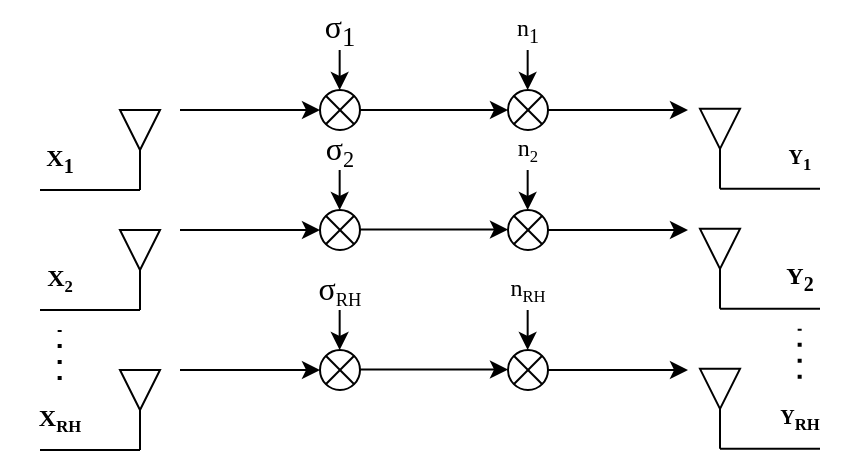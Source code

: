 <mxfile version="17.4.6" type="github">
  <diagram id="oGC73x8_xf8aisnfsJaX" name="Page-1">
    <mxGraphModel dx="593" dy="313" grid="1" gridSize="10" guides="1" tooltips="1" connect="1" arrows="1" fold="1" page="1" pageScale="1" pageWidth="827" pageHeight="1169" math="0" shadow="0">
      <root>
        <mxCell id="0" />
        <mxCell id="1" parent="0" />
        <mxCell id="rLOpum6A_BosYX7l_oW6-1" value="" style="endArrow=none;html=1;rounded=0;" edge="1" parent="1">
          <mxGeometry width="50" height="50" relative="1" as="geometry">
            <mxPoint x="170" y="230" as="sourcePoint" />
            <mxPoint x="220" y="230" as="targetPoint" />
          </mxGeometry>
        </mxCell>
        <mxCell id="rLOpum6A_BosYX7l_oW6-2" value="" style="endArrow=none;html=1;rounded=0;" edge="1" parent="1">
          <mxGeometry width="50" height="50" relative="1" as="geometry">
            <mxPoint x="220" y="230" as="sourcePoint" />
            <mxPoint x="220" y="210" as="targetPoint" />
          </mxGeometry>
        </mxCell>
        <mxCell id="rLOpum6A_BosYX7l_oW6-3" value="" style="triangle;whiteSpace=wrap;html=1;direction=south;" vertex="1" parent="1">
          <mxGeometry x="210" y="190" width="20" height="20" as="geometry" />
        </mxCell>
        <mxCell id="rLOpum6A_BosYX7l_oW6-4" value="" style="endArrow=none;html=1;rounded=0;" edge="1" parent="1">
          <mxGeometry width="50" height="50" relative="1" as="geometry">
            <mxPoint x="170" y="360" as="sourcePoint" />
            <mxPoint x="220" y="360" as="targetPoint" />
          </mxGeometry>
        </mxCell>
        <mxCell id="rLOpum6A_BosYX7l_oW6-5" value="" style="endArrow=none;html=1;rounded=0;" edge="1" parent="1">
          <mxGeometry width="50" height="50" relative="1" as="geometry">
            <mxPoint x="220" y="360" as="sourcePoint" />
            <mxPoint x="220" y="340" as="targetPoint" />
          </mxGeometry>
        </mxCell>
        <mxCell id="rLOpum6A_BosYX7l_oW6-6" value="" style="triangle;whiteSpace=wrap;html=1;direction=south;" vertex="1" parent="1">
          <mxGeometry x="210" y="320" width="20" height="20" as="geometry" />
        </mxCell>
        <mxCell id="rLOpum6A_BosYX7l_oW6-7" value="" style="endArrow=none;html=1;rounded=0;" edge="1" parent="1">
          <mxGeometry width="50" height="50" relative="1" as="geometry">
            <mxPoint x="170" y="290" as="sourcePoint" />
            <mxPoint x="220" y="290" as="targetPoint" />
          </mxGeometry>
        </mxCell>
        <mxCell id="rLOpum6A_BosYX7l_oW6-8" value="" style="endArrow=none;html=1;rounded=0;" edge="1" parent="1">
          <mxGeometry width="50" height="50" relative="1" as="geometry">
            <mxPoint x="220" y="290" as="sourcePoint" />
            <mxPoint x="220" y="270" as="targetPoint" />
          </mxGeometry>
        </mxCell>
        <mxCell id="rLOpum6A_BosYX7l_oW6-9" value="" style="triangle;whiteSpace=wrap;html=1;direction=south;" vertex="1" parent="1">
          <mxGeometry x="210" y="250" width="20" height="20" as="geometry" />
        </mxCell>
        <mxCell id="rLOpum6A_BosYX7l_oW6-10" value="&lt;h4&gt;&lt;font face=&quot;Times New Roman&quot;&gt;X&lt;sub&gt;1&lt;/sub&gt;&lt;/font&gt;&lt;/h4&gt;" style="text;html=1;strokeColor=none;fillColor=none;align=center;verticalAlign=middle;whiteSpace=wrap;rounded=0;" vertex="1" parent="1">
          <mxGeometry x="150" y="200" width="60" height="30" as="geometry" />
        </mxCell>
        <mxCell id="rLOpum6A_BosYX7l_oW6-11" value="&lt;h4&gt;&lt;font face=&quot;Times New Roman&quot;&gt;X&lt;span style=&quot;font-size: 10px&quot;&gt;&lt;sub&gt;2&lt;/sub&gt;&lt;/span&gt;&lt;/font&gt;&lt;/h4&gt;" style="text;html=1;strokeColor=none;fillColor=none;align=center;verticalAlign=middle;whiteSpace=wrap;rounded=0;" vertex="1" parent="1">
          <mxGeometry x="150" y="260" width="60" height="30" as="geometry" />
        </mxCell>
        <mxCell id="rLOpum6A_BosYX7l_oW6-13" value="" style="endArrow=none;dashed=1;html=1;dashPattern=1 3;strokeWidth=2;rounded=0;fontFamily=Times New Roman;" edge="1" parent="1">
          <mxGeometry width="50" height="50" relative="1" as="geometry">
            <mxPoint x="179.83" y="325" as="sourcePoint" />
            <mxPoint x="179.83" y="300" as="targetPoint" />
          </mxGeometry>
        </mxCell>
        <mxCell id="rLOpum6A_BosYX7l_oW6-15" value="&lt;h4&gt;&lt;font face=&quot;Times New Roman&quot;&gt;X&lt;span style=&quot;font-size: 10px&quot;&gt;&lt;sub&gt;RH&lt;/sub&gt;&lt;/span&gt;&lt;/font&gt;&lt;/h4&gt;" style="text;html=1;strokeColor=none;fillColor=none;align=center;verticalAlign=middle;whiteSpace=wrap;rounded=0;" vertex="1" parent="1">
          <mxGeometry x="150" y="330" width="60" height="30" as="geometry" />
        </mxCell>
        <mxCell id="rLOpum6A_BosYX7l_oW6-16" value="" style="endArrow=classic;html=1;rounded=0;fontFamily=Times New Roman;" edge="1" parent="1">
          <mxGeometry width="50" height="50" relative="1" as="geometry">
            <mxPoint x="240" y="190" as="sourcePoint" />
            <mxPoint x="310" y="190" as="targetPoint" />
          </mxGeometry>
        </mxCell>
        <mxCell id="rLOpum6A_BosYX7l_oW6-17" value="" style="endArrow=classic;html=1;rounded=0;fontFamily=Times New Roman;" edge="1" parent="1">
          <mxGeometry width="50" height="50" relative="1" as="geometry">
            <mxPoint x="240" y="250" as="sourcePoint" />
            <mxPoint x="310" y="250" as="targetPoint" />
          </mxGeometry>
        </mxCell>
        <mxCell id="rLOpum6A_BosYX7l_oW6-18" value="" style="endArrow=classic;html=1;rounded=0;fontFamily=Times New Roman;" edge="1" parent="1">
          <mxGeometry width="50" height="50" relative="1" as="geometry">
            <mxPoint x="240" y="320" as="sourcePoint" />
            <mxPoint x="310" y="320" as="targetPoint" />
          </mxGeometry>
        </mxCell>
        <mxCell id="rLOpum6A_BosYX7l_oW6-22" value="" style="endArrow=classic;html=1;rounded=0;fontFamily=Times New Roman;" edge="1" parent="1">
          <mxGeometry width="50" height="50" relative="1" as="geometry">
            <mxPoint x="319.83" y="160" as="sourcePoint" />
            <mxPoint x="319.83" y="180" as="targetPoint" />
          </mxGeometry>
        </mxCell>
        <mxCell id="rLOpum6A_BosYX7l_oW6-23" value="" style="endArrow=classic;html=1;rounded=0;fontFamily=Times New Roman;" edge="1" parent="1">
          <mxGeometry width="50" height="50" relative="1" as="geometry">
            <mxPoint x="319.83" y="220" as="sourcePoint" />
            <mxPoint x="319.83" y="240" as="targetPoint" />
          </mxGeometry>
        </mxCell>
        <mxCell id="rLOpum6A_BosYX7l_oW6-24" value="" style="endArrow=classic;html=1;rounded=0;fontFamily=Times New Roman;" edge="1" parent="1">
          <mxGeometry width="50" height="50" relative="1" as="geometry">
            <mxPoint x="319.83" y="290" as="sourcePoint" />
            <mxPoint x="319.83" y="310" as="targetPoint" />
          </mxGeometry>
        </mxCell>
        <mxCell id="rLOpum6A_BosYX7l_oW6-28" value="" style="shape=sumEllipse;perimeter=ellipsePerimeter;whiteSpace=wrap;html=1;backgroundOutline=1;fontFamily=Times New Roman;" vertex="1" parent="1">
          <mxGeometry x="310" y="180" width="20" height="20" as="geometry" />
        </mxCell>
        <mxCell id="rLOpum6A_BosYX7l_oW6-30" value="" style="shape=sumEllipse;perimeter=ellipsePerimeter;whiteSpace=wrap;html=1;backgroundOutline=1;fontFamily=Times New Roman;" vertex="1" parent="1">
          <mxGeometry x="310" y="240" width="20" height="20" as="geometry" />
        </mxCell>
        <mxCell id="rLOpum6A_BosYX7l_oW6-31" value="" style="shape=sumEllipse;perimeter=ellipsePerimeter;whiteSpace=wrap;html=1;backgroundOutline=1;fontFamily=Times New Roman;" vertex="1" parent="1">
          <mxGeometry x="310" y="310" width="20" height="20" as="geometry" />
        </mxCell>
        <mxCell id="rLOpum6A_BosYX7l_oW6-32" value="&lt;span style=&quot;font-size: 12pt&quot;&gt;σ&lt;sub&gt;1&lt;/sub&gt;&lt;/span&gt;" style="text;html=1;strokeColor=none;fillColor=none;align=center;verticalAlign=middle;whiteSpace=wrap;rounded=0;fontFamily=Times New Roman;" vertex="1" parent="1">
          <mxGeometry x="295" y="140" width="50" height="20" as="geometry" />
        </mxCell>
        <mxCell id="rLOpum6A_BosYX7l_oW6-33" value="&lt;span style=&quot;font-size: 12pt&quot;&gt;σ&lt;/span&gt;&lt;span style=&quot;font-size: 13.333px&quot;&gt;&lt;sub&gt;2&lt;/sub&gt;&lt;/span&gt;" style="text;html=1;strokeColor=none;fillColor=none;align=center;verticalAlign=middle;whiteSpace=wrap;rounded=0;fontFamily=Times New Roman;" vertex="1" parent="1">
          <mxGeometry x="295" y="200" width="50" height="20" as="geometry" />
        </mxCell>
        <mxCell id="rLOpum6A_BosYX7l_oW6-34" value="&lt;span style=&quot;font-size: 12pt&quot;&gt;σ&lt;/span&gt;&lt;span style=&quot;font-size: 11.111px&quot;&gt;&lt;sub&gt;RH&lt;/sub&gt;&lt;/span&gt;" style="text;html=1;strokeColor=none;fillColor=none;align=center;verticalAlign=middle;whiteSpace=wrap;rounded=0;fontFamily=Times New Roman;" vertex="1" parent="1">
          <mxGeometry x="295" y="270" width="50" height="20" as="geometry" />
        </mxCell>
        <mxCell id="rLOpum6A_BosYX7l_oW6-35" value="" style="endArrow=classic;html=1;rounded=0;fontFamily=Times New Roman;entryX=0;entryY=0.5;entryDx=0;entryDy=0;" edge="1" parent="1" target="rLOpum6A_BosYX7l_oW6-38">
          <mxGeometry width="50" height="50" relative="1" as="geometry">
            <mxPoint x="330" y="190" as="sourcePoint" />
            <mxPoint x="400" y="190" as="targetPoint" />
          </mxGeometry>
        </mxCell>
        <mxCell id="rLOpum6A_BosYX7l_oW6-38" value="" style="shape=sumEllipse;perimeter=ellipsePerimeter;whiteSpace=wrap;html=1;backgroundOutline=1;fontFamily=Times New Roman;" vertex="1" parent="1">
          <mxGeometry x="404" y="180" width="20" height="20" as="geometry" />
        </mxCell>
        <mxCell id="rLOpum6A_BosYX7l_oW6-40" value="" style="endArrow=classic;html=1;rounded=0;fontFamily=Times New Roman;entryX=0;entryY=0.5;entryDx=0;entryDy=0;" edge="1" parent="1">
          <mxGeometry width="50" height="50" relative="1" as="geometry">
            <mxPoint x="330" y="249.76" as="sourcePoint" />
            <mxPoint x="404" y="249.76" as="targetPoint" />
          </mxGeometry>
        </mxCell>
        <mxCell id="rLOpum6A_BosYX7l_oW6-41" value="" style="endArrow=classic;html=1;rounded=0;fontFamily=Times New Roman;entryX=0;entryY=0.5;entryDx=0;entryDy=0;" edge="1" parent="1">
          <mxGeometry width="50" height="50" relative="1" as="geometry">
            <mxPoint x="330" y="319.76" as="sourcePoint" />
            <mxPoint x="404" y="319.76" as="targetPoint" />
          </mxGeometry>
        </mxCell>
        <mxCell id="rLOpum6A_BosYX7l_oW6-42" value="" style="shape=sumEllipse;perimeter=ellipsePerimeter;whiteSpace=wrap;html=1;backgroundOutline=1;fontFamily=Times New Roman;" vertex="1" parent="1">
          <mxGeometry x="404" y="240" width="20" height="20" as="geometry" />
        </mxCell>
        <mxCell id="rLOpum6A_BosYX7l_oW6-43" value="" style="shape=sumEllipse;perimeter=ellipsePerimeter;whiteSpace=wrap;html=1;backgroundOutline=1;fontFamily=Times New Roman;" vertex="1" parent="1">
          <mxGeometry x="404" y="310" width="20" height="20" as="geometry" />
        </mxCell>
        <mxCell id="rLOpum6A_BosYX7l_oW6-44" value="" style="endArrow=classic;html=1;rounded=0;fontFamily=Times New Roman;" edge="1" parent="1">
          <mxGeometry width="50" height="50" relative="1" as="geometry">
            <mxPoint x="413.83" y="160" as="sourcePoint" />
            <mxPoint x="413.83" y="180" as="targetPoint" />
          </mxGeometry>
        </mxCell>
        <mxCell id="rLOpum6A_BosYX7l_oW6-45" value="" style="endArrow=classic;html=1;rounded=0;fontFamily=Times New Roman;" edge="1" parent="1">
          <mxGeometry width="50" height="50" relative="1" as="geometry">
            <mxPoint x="413.83" y="220" as="sourcePoint" />
            <mxPoint x="413.83" y="240" as="targetPoint" />
          </mxGeometry>
        </mxCell>
        <mxCell id="rLOpum6A_BosYX7l_oW6-46" value="" style="endArrow=classic;html=1;rounded=0;fontFamily=Times New Roman;" edge="1" parent="1">
          <mxGeometry width="50" height="50" relative="1" as="geometry">
            <mxPoint x="413.83" y="290" as="sourcePoint" />
            <mxPoint x="413.83" y="310" as="targetPoint" />
          </mxGeometry>
        </mxCell>
        <mxCell id="rLOpum6A_BosYX7l_oW6-47" value="n&lt;sub&gt;1&lt;/sub&gt;" style="text;html=1;strokeColor=none;fillColor=none;align=center;verticalAlign=middle;whiteSpace=wrap;rounded=0;fontFamily=Times New Roman;" vertex="1" parent="1">
          <mxGeometry x="384" y="135" width="60" height="30" as="geometry" />
        </mxCell>
        <mxCell id="rLOpum6A_BosYX7l_oW6-48" value="n&lt;span style=&quot;font-size: 10px&quot;&gt;&lt;sub&gt;2&lt;/sub&gt;&lt;/span&gt;" style="text;html=1;strokeColor=none;fillColor=none;align=center;verticalAlign=middle;whiteSpace=wrap;rounded=0;fontFamily=Times New Roman;" vertex="1" parent="1">
          <mxGeometry x="384" y="195" width="60" height="30" as="geometry" />
        </mxCell>
        <mxCell id="rLOpum6A_BosYX7l_oW6-49" value="n&lt;span style=&quot;font-size: 10px&quot;&gt;&lt;sub&gt;RH&lt;/sub&gt;&lt;/span&gt;" style="text;html=1;strokeColor=none;fillColor=none;align=center;verticalAlign=middle;whiteSpace=wrap;rounded=0;fontFamily=Times New Roman;" vertex="1" parent="1">
          <mxGeometry x="384" y="265" width="60" height="30" as="geometry" />
        </mxCell>
        <mxCell id="rLOpum6A_BosYX7l_oW6-50" value="" style="endArrow=none;html=1;rounded=0;" edge="1" parent="1">
          <mxGeometry width="50" height="50" relative="1" as="geometry">
            <mxPoint x="560" y="229.43" as="sourcePoint" />
            <mxPoint x="510" y="229.43" as="targetPoint" />
          </mxGeometry>
        </mxCell>
        <mxCell id="rLOpum6A_BosYX7l_oW6-51" value="" style="endArrow=none;html=1;rounded=0;" edge="1" parent="1">
          <mxGeometry width="50" height="50" relative="1" as="geometry">
            <mxPoint x="510" y="229.43" as="sourcePoint" />
            <mxPoint x="510" y="209.43" as="targetPoint" />
          </mxGeometry>
        </mxCell>
        <mxCell id="rLOpum6A_BosYX7l_oW6-52" value="" style="triangle;whiteSpace=wrap;html=1;direction=south;" vertex="1" parent="1">
          <mxGeometry x="500" y="189.43" width="20" height="20" as="geometry" />
        </mxCell>
        <mxCell id="rLOpum6A_BosYX7l_oW6-53" value="" style="endArrow=none;html=1;rounded=0;" edge="1" parent="1">
          <mxGeometry width="50" height="50" relative="1" as="geometry">
            <mxPoint x="560" y="359.43" as="sourcePoint" />
            <mxPoint x="510" y="359.43" as="targetPoint" />
          </mxGeometry>
        </mxCell>
        <mxCell id="rLOpum6A_BosYX7l_oW6-54" value="" style="endArrow=none;html=1;rounded=0;" edge="1" parent="1">
          <mxGeometry width="50" height="50" relative="1" as="geometry">
            <mxPoint x="510" y="359.43" as="sourcePoint" />
            <mxPoint x="510" y="339.43" as="targetPoint" />
          </mxGeometry>
        </mxCell>
        <mxCell id="rLOpum6A_BosYX7l_oW6-55" value="" style="triangle;whiteSpace=wrap;html=1;direction=south;" vertex="1" parent="1">
          <mxGeometry x="500" y="319.43" width="20" height="20" as="geometry" />
        </mxCell>
        <mxCell id="rLOpum6A_BosYX7l_oW6-56" value="" style="endArrow=none;html=1;rounded=0;" edge="1" parent="1">
          <mxGeometry width="50" height="50" relative="1" as="geometry">
            <mxPoint x="560" y="289.43" as="sourcePoint" />
            <mxPoint x="510" y="289.43" as="targetPoint" />
          </mxGeometry>
        </mxCell>
        <mxCell id="rLOpum6A_BosYX7l_oW6-57" value="" style="endArrow=none;html=1;rounded=0;" edge="1" parent="1">
          <mxGeometry width="50" height="50" relative="1" as="geometry">
            <mxPoint x="510" y="289.43" as="sourcePoint" />
            <mxPoint x="510" y="269.43" as="targetPoint" />
          </mxGeometry>
        </mxCell>
        <mxCell id="rLOpum6A_BosYX7l_oW6-58" value="" style="triangle;whiteSpace=wrap;html=1;direction=south;" vertex="1" parent="1">
          <mxGeometry x="500" y="249.43" width="20" height="20" as="geometry" />
        </mxCell>
        <mxCell id="rLOpum6A_BosYX7l_oW6-59" value="&lt;h4&gt;&lt;font face=&quot;Times New Roman&quot;&gt;&lt;span style=&quot;font-size: 10px&quot;&gt;Y&lt;sub&gt;1&lt;/sub&gt;&lt;/span&gt;&lt;/font&gt;&lt;/h4&gt;" style="text;html=1;strokeColor=none;fillColor=none;align=center;verticalAlign=middle;whiteSpace=wrap;rounded=0;" vertex="1" parent="1">
          <mxGeometry x="520" y="199.43" width="60" height="30" as="geometry" />
        </mxCell>
        <mxCell id="rLOpum6A_BosYX7l_oW6-60" value="&lt;h4&gt;&lt;font face=&quot;Times New Roman&quot;&gt;Y&lt;sub&gt;2&lt;/sub&gt;&lt;/font&gt;&lt;/h4&gt;" style="text;html=1;strokeColor=none;fillColor=none;align=center;verticalAlign=middle;whiteSpace=wrap;rounded=0;" vertex="1" parent="1">
          <mxGeometry x="520" y="259.43" width="60" height="30" as="geometry" />
        </mxCell>
        <mxCell id="rLOpum6A_BosYX7l_oW6-61" value="" style="endArrow=none;dashed=1;html=1;dashPattern=1 3;strokeWidth=2;rounded=0;fontFamily=Times New Roman;" edge="1" parent="1">
          <mxGeometry width="50" height="50" relative="1" as="geometry">
            <mxPoint x="549.83" y="324.43" as="sourcePoint" />
            <mxPoint x="549.83" y="299.43" as="targetPoint" />
          </mxGeometry>
        </mxCell>
        <mxCell id="rLOpum6A_BosYX7l_oW6-62" value="&lt;h4&gt;&lt;font face=&quot;Times New Roman&quot;&gt;&lt;span style=&quot;font-size: 10px&quot;&gt;Y&lt;sub&gt;RH&lt;/sub&gt;&lt;/span&gt;&lt;/font&gt;&lt;/h4&gt;" style="text;html=1;strokeColor=none;fillColor=none;align=center;verticalAlign=middle;whiteSpace=wrap;rounded=0;" vertex="1" parent="1">
          <mxGeometry x="520" y="329.43" width="60" height="30" as="geometry" />
        </mxCell>
        <mxCell id="rLOpum6A_BosYX7l_oW6-63" value="" style="endArrow=classic;html=1;rounded=0;fontFamily=Times New Roman;" edge="1" parent="1">
          <mxGeometry width="50" height="50" relative="1" as="geometry">
            <mxPoint x="424" y="190" as="sourcePoint" />
            <mxPoint x="494" y="190" as="targetPoint" />
          </mxGeometry>
        </mxCell>
        <mxCell id="rLOpum6A_BosYX7l_oW6-64" value="" style="endArrow=classic;html=1;rounded=0;fontFamily=Times New Roman;" edge="1" parent="1">
          <mxGeometry width="50" height="50" relative="1" as="geometry">
            <mxPoint x="424" y="250" as="sourcePoint" />
            <mxPoint x="494" y="250" as="targetPoint" />
          </mxGeometry>
        </mxCell>
        <mxCell id="rLOpum6A_BosYX7l_oW6-65" value="" style="endArrow=classic;html=1;rounded=0;fontFamily=Times New Roman;" edge="1" parent="1">
          <mxGeometry width="50" height="50" relative="1" as="geometry">
            <mxPoint x="424" y="320" as="sourcePoint" />
            <mxPoint x="494" y="320" as="targetPoint" />
          </mxGeometry>
        </mxCell>
      </root>
    </mxGraphModel>
  </diagram>
</mxfile>

